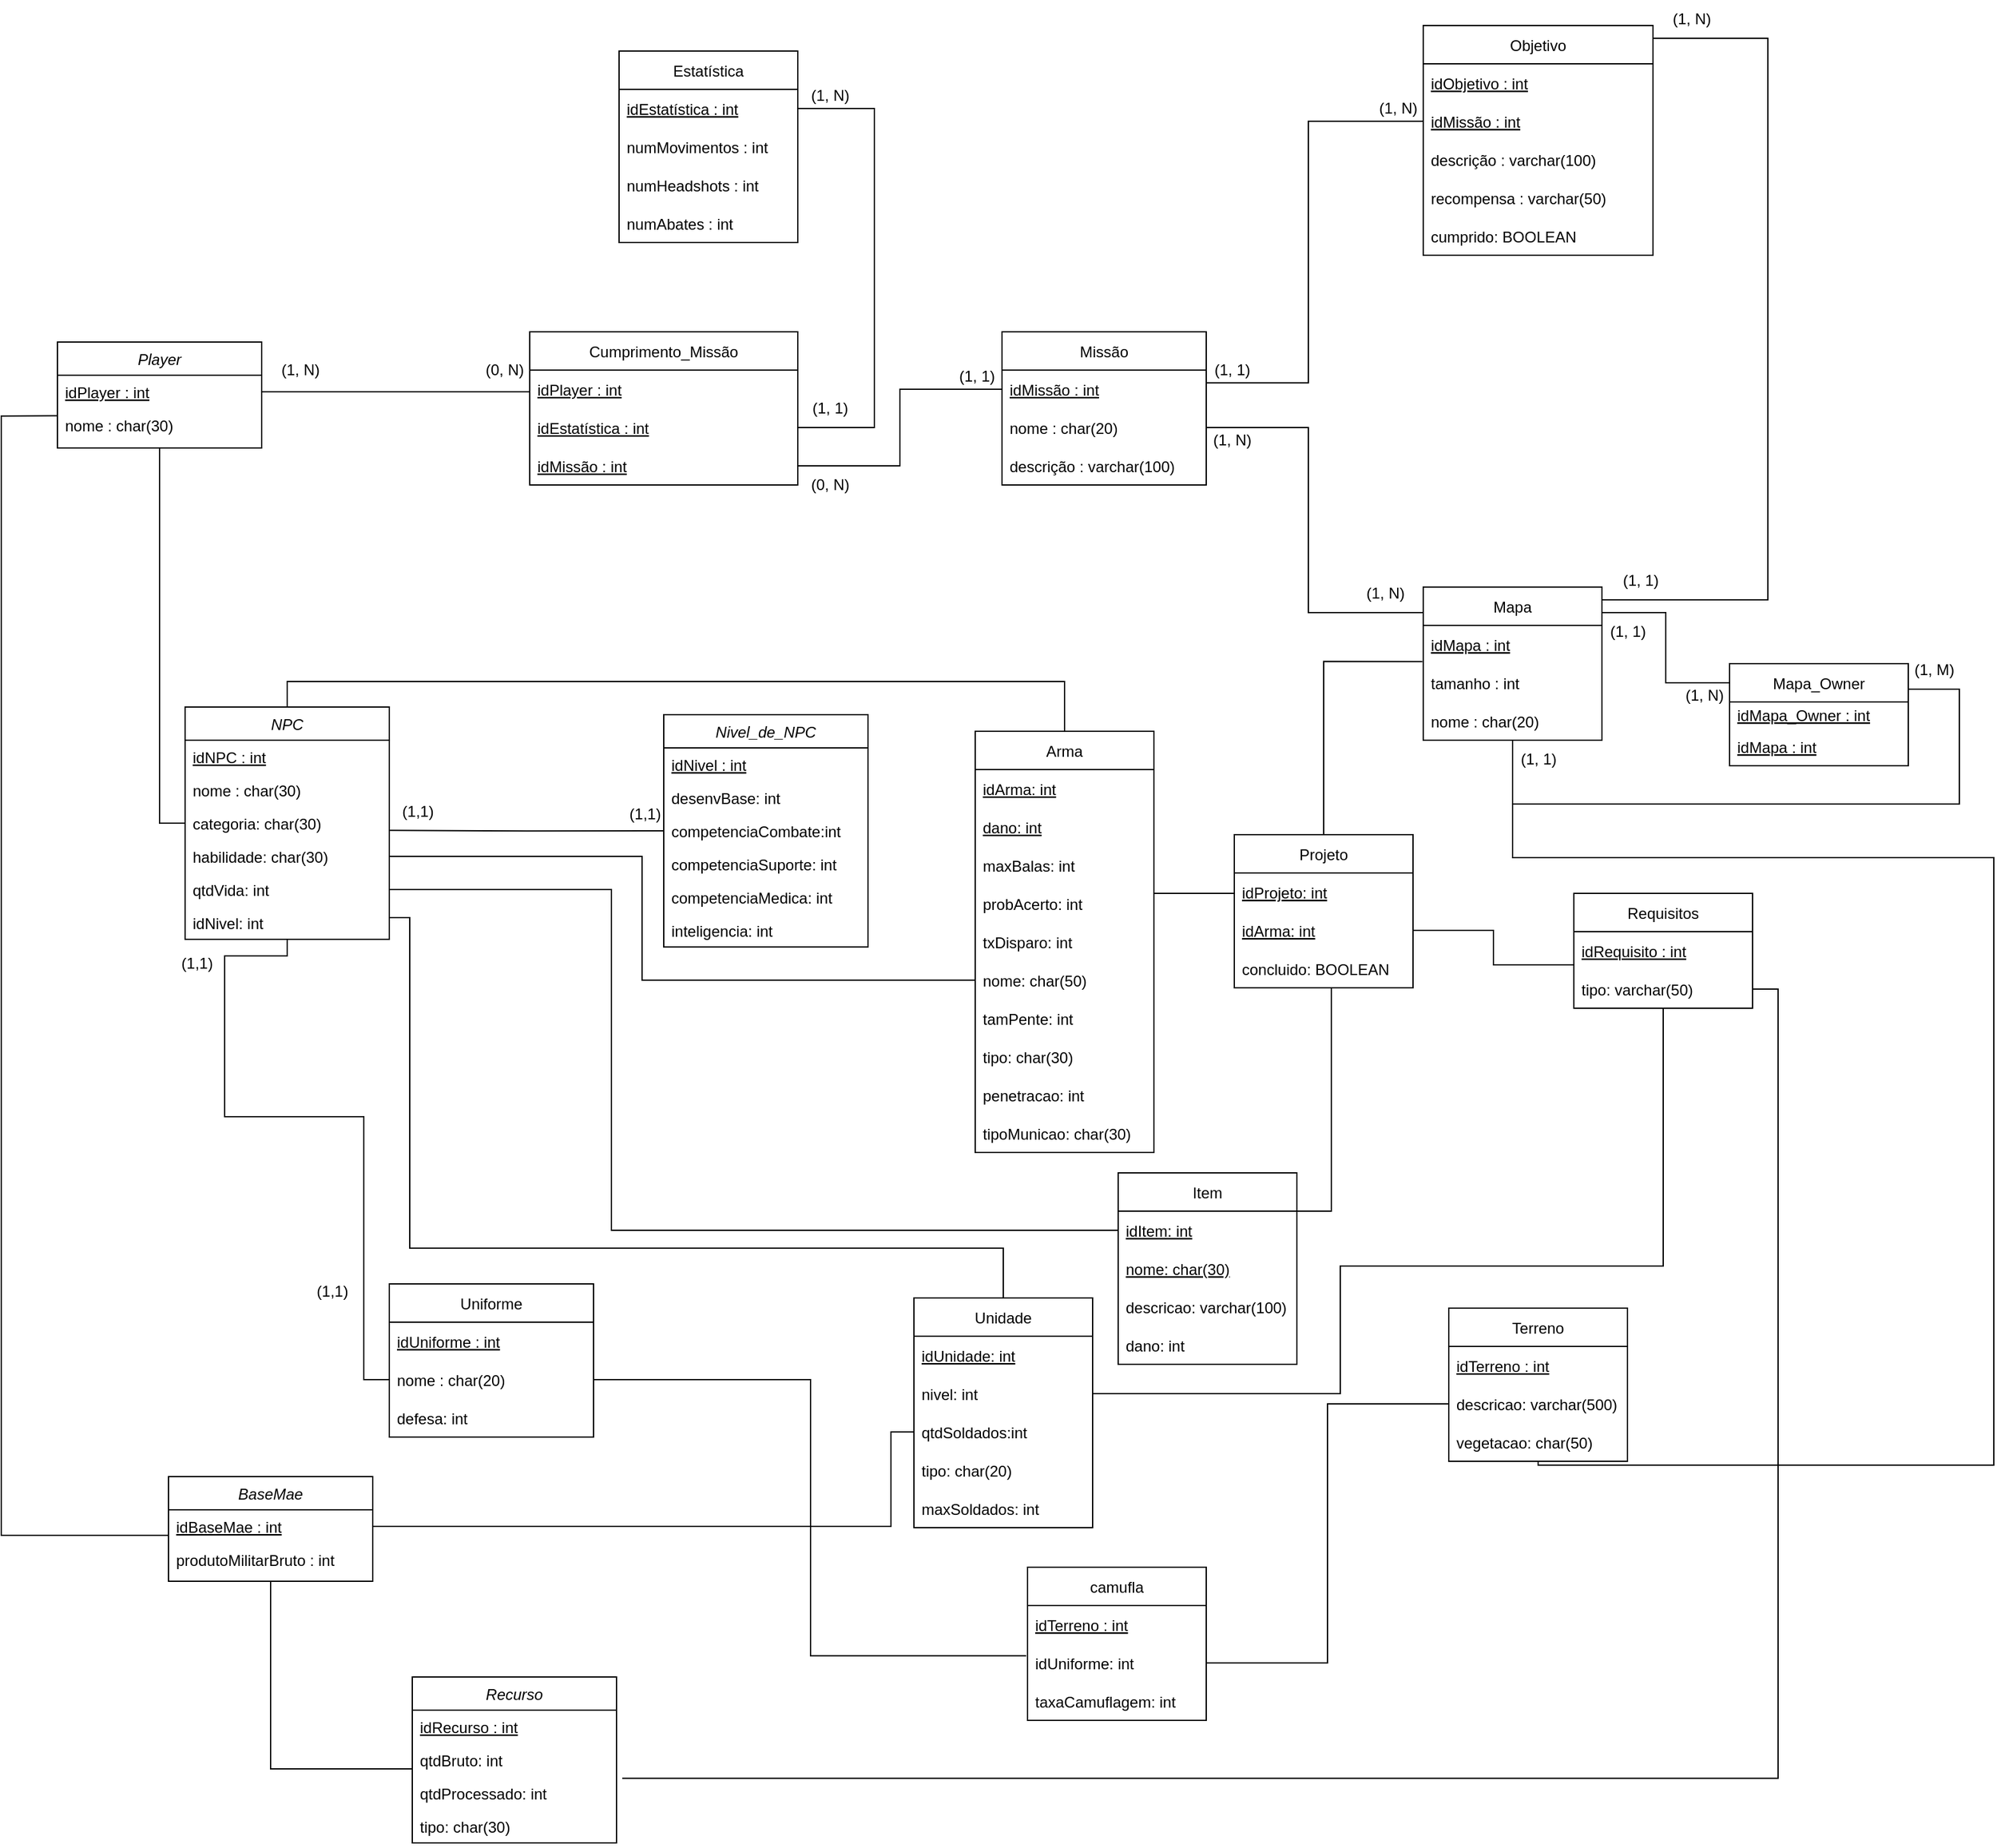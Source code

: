 <mxfile version="20.0.4" type="device"><diagram id="C5RBs43oDa-KdzZeNtuy" name="Page-1"><mxGraphModel dx="1929" dy="2198" grid="0" gridSize="10" guides="1" tooltips="1" connect="1" arrows="1" fold="1" page="1" pageScale="1" pageWidth="827" pageHeight="1169" math="0" shadow="0"><root><mxCell id="WIyWlLk6GJQsqaUBKTNV-0"/><mxCell id="WIyWlLk6GJQsqaUBKTNV-1" parent="WIyWlLk6GJQsqaUBKTNV-0"/><mxCell id="jT2Y1TWrIFHxAlzsG9MP-23" style="edgeStyle=orthogonalEdgeStyle;rounded=0;orthogonalLoop=1;jettySize=auto;html=1;entryX=0;entryY=0.5;entryDx=0;entryDy=0;endArrow=none;endFill=0;" edge="1" parent="WIyWlLk6GJQsqaUBKTNV-1" source="zkfFHV4jXpPFQw0GAbJ--0" target="fUZsneBLsZdS7id6_PK9-5"><mxGeometry relative="1" as="geometry"/></mxCell><mxCell id="zkfFHV4jXpPFQw0GAbJ--0" value="Player" style="swimlane;fontStyle=2;align=center;verticalAlign=top;childLayout=stackLayout;horizontal=1;startSize=26;horizontalStack=0;resizeParent=1;resizeLast=0;collapsible=1;marginBottom=0;rounded=0;shadow=0;strokeWidth=1;" parent="WIyWlLk6GJQsqaUBKTNV-1" vertex="1"><mxGeometry x="120" y="128" width="160" height="83" as="geometry"><mxRectangle x="230" y="140" width="160" height="26" as="alternateBounds"/></mxGeometry></mxCell><mxCell id="zkfFHV4jXpPFQw0GAbJ--1" value="idPlayer : int " style="text;align=left;verticalAlign=top;spacingLeft=4;spacingRight=4;overflow=hidden;rotatable=0;points=[[0,0.5],[1,0.5]];portConstraint=eastwest;fontStyle=4" parent="zkfFHV4jXpPFQw0GAbJ--0" vertex="1"><mxGeometry y="26" width="160" height="26" as="geometry"/></mxCell><mxCell id="zkfFHV4jXpPFQw0GAbJ--2" value="nome : char(30)" style="text;align=left;verticalAlign=top;spacingLeft=4;spacingRight=4;overflow=hidden;rotatable=0;points=[[0,0.5],[1,0.5]];portConstraint=eastwest;rounded=0;shadow=0;html=0;" parent="zkfFHV4jXpPFQw0GAbJ--0" vertex="1"><mxGeometry y="52" width="160" height="26" as="geometry"/></mxCell><mxCell id="qlW8CAgHgkZ9Qaczhz4P-1" value="Cumprimento_Missão" style="swimlane;fontStyle=0;childLayout=stackLayout;horizontal=1;startSize=30;horizontalStack=0;resizeParent=1;resizeParentMax=0;resizeLast=0;collapsible=1;marginBottom=0;" parent="WIyWlLk6GJQsqaUBKTNV-1" vertex="1"><mxGeometry x="490" y="120" width="210" height="120" as="geometry"><mxRectangle x="690" y="20" width="60" height="30" as="alternateBounds"/></mxGeometry></mxCell><mxCell id="qlW8CAgHgkZ9Qaczhz4P-2" value="idPlayer : int" style="text;strokeColor=none;fillColor=none;align=left;verticalAlign=middle;spacingLeft=4;spacingRight=4;overflow=hidden;points=[[0,0.5],[1,0.5]];portConstraint=eastwest;rotatable=0;fontStyle=4" parent="qlW8CAgHgkZ9Qaczhz4P-1" vertex="1"><mxGeometry y="30" width="210" height="30" as="geometry"/></mxCell><mxCell id="qlW8CAgHgkZ9Qaczhz4P-3" value="idEstatística : int" style="text;strokeColor=none;fillColor=none;align=left;verticalAlign=middle;spacingLeft=4;spacingRight=4;overflow=hidden;points=[[0,0.5],[1,0.5]];portConstraint=eastwest;rotatable=0;fontStyle=4" parent="qlW8CAgHgkZ9Qaczhz4P-1" vertex="1"><mxGeometry y="60" width="210" height="30" as="geometry"/></mxCell><mxCell id="qlW8CAgHgkZ9Qaczhz4P-4" value="idMissão : int" style="text;strokeColor=none;fillColor=none;align=left;verticalAlign=middle;spacingLeft=4;spacingRight=4;overflow=hidden;points=[[0,0.5],[1,0.5]];portConstraint=eastwest;rotatable=0;fontStyle=4" parent="qlW8CAgHgkZ9Qaczhz4P-1" vertex="1"><mxGeometry y="90" width="210" height="30" as="geometry"/></mxCell><mxCell id="qlW8CAgHgkZ9Qaczhz4P-8" value="Estatística" style="swimlane;fontStyle=0;childLayout=stackLayout;horizontal=1;startSize=30;horizontalStack=0;resizeParent=1;resizeParentMax=0;resizeLast=0;collapsible=1;marginBottom=0;" parent="WIyWlLk6GJQsqaUBKTNV-1" vertex="1"><mxGeometry x="560" y="-100" width="140" height="150" as="geometry"><mxRectangle x="690" y="20" width="60" height="30" as="alternateBounds"/></mxGeometry></mxCell><mxCell id="qlW8CAgHgkZ9Qaczhz4P-9" value="idEstatística : int" style="text;strokeColor=none;fillColor=none;align=left;verticalAlign=middle;spacingLeft=4;spacingRight=4;overflow=hidden;points=[[0,0.5],[1,0.5]];portConstraint=eastwest;rotatable=0;fontStyle=4" parent="qlW8CAgHgkZ9Qaczhz4P-8" vertex="1"><mxGeometry y="30" width="140" height="30" as="geometry"/></mxCell><mxCell id="qlW8CAgHgkZ9Qaczhz4P-10" value="numMovimentos : int" style="text;strokeColor=none;fillColor=none;align=left;verticalAlign=middle;spacingLeft=4;spacingRight=4;overflow=hidden;points=[[0,0.5],[1,0.5]];portConstraint=eastwest;rotatable=0;" parent="qlW8CAgHgkZ9Qaczhz4P-8" vertex="1"><mxGeometry y="60" width="140" height="30" as="geometry"/></mxCell><mxCell id="qlW8CAgHgkZ9Qaczhz4P-11" value="numHeadshots : int" style="text;strokeColor=none;fillColor=none;align=left;verticalAlign=middle;spacingLeft=4;spacingRight=4;overflow=hidden;points=[[0,0.5],[1,0.5]];portConstraint=eastwest;rotatable=0;" parent="qlW8CAgHgkZ9Qaczhz4P-8" vertex="1"><mxGeometry y="90" width="140" height="30" as="geometry"/></mxCell><mxCell id="qlW8CAgHgkZ9Qaczhz4P-12" value="numAbates : int " style="text;strokeColor=none;fillColor=none;align=left;verticalAlign=middle;spacingLeft=4;spacingRight=4;overflow=hidden;points=[[0,0.5],[1,0.5]];portConstraint=eastwest;rotatable=0;" parent="qlW8CAgHgkZ9Qaczhz4P-8" vertex="1"><mxGeometry y="120" width="140" height="30" as="geometry"/></mxCell><mxCell id="qlW8CAgHgkZ9Qaczhz4P-32" style="edgeStyle=orthogonalEdgeStyle;rounded=0;orthogonalLoop=1;jettySize=auto;html=1;endArrow=none;endFill=0;" parent="WIyWlLk6GJQsqaUBKTNV-1" source="qlW8CAgHgkZ9Qaczhz4P-13" target="qlW8CAgHgkZ9Qaczhz4P-18" edge="1"><mxGeometry relative="1" as="geometry"><Array as="points"><mxPoint x="1100" y="160"/><mxPoint x="1100" y="-45"/></Array></mxGeometry></mxCell><mxCell id="qlW8CAgHgkZ9Qaczhz4P-13" value="Missão" style="swimlane;fontStyle=0;childLayout=stackLayout;horizontal=1;startSize=30;horizontalStack=0;resizeParent=1;resizeParentMax=0;resizeLast=0;collapsible=1;marginBottom=0;" parent="WIyWlLk6GJQsqaUBKTNV-1" vertex="1"><mxGeometry x="860" y="120" width="160" height="120" as="geometry"><mxRectangle x="690" y="20" width="60" height="30" as="alternateBounds"/></mxGeometry></mxCell><mxCell id="qlW8CAgHgkZ9Qaczhz4P-14" value="idMissão : int" style="text;strokeColor=none;fillColor=none;align=left;verticalAlign=middle;spacingLeft=4;spacingRight=4;overflow=hidden;points=[[0,0.5],[1,0.5]];portConstraint=eastwest;rotatable=0;fontStyle=4" parent="qlW8CAgHgkZ9Qaczhz4P-13" vertex="1"><mxGeometry y="30" width="160" height="30" as="geometry"/></mxCell><mxCell id="qlW8CAgHgkZ9Qaczhz4P-15" value="nome : char(20)" style="text;strokeColor=none;fillColor=none;align=left;verticalAlign=middle;spacingLeft=4;spacingRight=4;overflow=hidden;points=[[0,0.5],[1,0.5]];portConstraint=eastwest;rotatable=0;" parent="qlW8CAgHgkZ9Qaczhz4P-13" vertex="1"><mxGeometry y="60" width="160" height="30" as="geometry"/></mxCell><mxCell id="qlW8CAgHgkZ9Qaczhz4P-16" value="descrição : varchar(100)" style="text;strokeColor=none;fillColor=none;align=left;verticalAlign=middle;spacingLeft=4;spacingRight=4;overflow=hidden;points=[[0,0.5],[1,0.5]];portConstraint=eastwest;rotatable=0;" parent="qlW8CAgHgkZ9Qaczhz4P-13" vertex="1"><mxGeometry y="90" width="160" height="30" as="geometry"/></mxCell><mxCell id="qlW8CAgHgkZ9Qaczhz4P-36" style="edgeStyle=orthogonalEdgeStyle;rounded=0;orthogonalLoop=1;jettySize=auto;html=1;endArrow=none;endFill=0;" parent="WIyWlLk6GJQsqaUBKTNV-1" source="qlW8CAgHgkZ9Qaczhz4P-18" target="qlW8CAgHgkZ9Qaczhz4P-23" edge="1"><mxGeometry relative="1" as="geometry"><Array as="points"><mxPoint x="1460" y="-110"/><mxPoint x="1460" y="330"/></Array></mxGeometry></mxCell><mxCell id="qlW8CAgHgkZ9Qaczhz4P-18" value="Objetivo" style="swimlane;fontStyle=0;childLayout=stackLayout;horizontal=1;startSize=30;horizontalStack=0;resizeParent=1;resizeParentMax=0;resizeLast=0;collapsible=1;marginBottom=0;" parent="WIyWlLk6GJQsqaUBKTNV-1" vertex="1"><mxGeometry x="1190" y="-120" width="180" height="180" as="geometry"><mxRectangle x="690" y="20" width="60" height="30" as="alternateBounds"/></mxGeometry></mxCell><mxCell id="qlW8CAgHgkZ9Qaczhz4P-19" value="idObjetivo : int" style="text;strokeColor=none;fillColor=none;align=left;verticalAlign=middle;spacingLeft=4;spacingRight=4;overflow=hidden;points=[[0,0.5],[1,0.5]];portConstraint=eastwest;rotatable=0;fontStyle=4" parent="qlW8CAgHgkZ9Qaczhz4P-18" vertex="1"><mxGeometry y="30" width="180" height="30" as="geometry"/></mxCell><mxCell id="qlW8CAgHgkZ9Qaczhz4P-35" value="idMissão : int" style="text;strokeColor=none;fillColor=none;align=left;verticalAlign=middle;spacingLeft=4;spacingRight=4;overflow=hidden;points=[[0,0.5],[1,0.5]];portConstraint=eastwest;rotatable=0;fontStyle=4" parent="qlW8CAgHgkZ9Qaczhz4P-18" vertex="1"><mxGeometry y="60" width="180" height="30" as="geometry"/></mxCell><mxCell id="qlW8CAgHgkZ9Qaczhz4P-20" value="descrição : varchar(100)" style="text;strokeColor=none;fillColor=none;align=left;verticalAlign=middle;spacingLeft=4;spacingRight=4;overflow=hidden;points=[[0,0.5],[1,0.5]];portConstraint=eastwest;rotatable=0;" parent="qlW8CAgHgkZ9Qaczhz4P-18" vertex="1"><mxGeometry y="90" width="180" height="30" as="geometry"/></mxCell><mxCell id="qlW8CAgHgkZ9Qaczhz4P-21" value="recompensa : varchar(50)" style="text;strokeColor=none;fillColor=none;align=left;verticalAlign=middle;spacingLeft=4;spacingRight=4;overflow=hidden;points=[[0,0.5],[1,0.5]];portConstraint=eastwest;rotatable=0;" parent="qlW8CAgHgkZ9Qaczhz4P-18" vertex="1"><mxGeometry y="120" width="180" height="30" as="geometry"/></mxCell><mxCell id="jT2Y1TWrIFHxAlzsG9MP-32" value="cumprido: BOOLEAN" style="text;strokeColor=none;fillColor=none;align=left;verticalAlign=middle;spacingLeft=4;spacingRight=4;overflow=hidden;points=[[0,0.5],[1,0.5]];portConstraint=eastwest;rotatable=0;" vertex="1" parent="qlW8CAgHgkZ9Qaczhz4P-18"><mxGeometry y="150" width="180" height="30" as="geometry"/></mxCell><mxCell id="qlW8CAgHgkZ9Qaczhz4P-23" value="Mapa" style="swimlane;fontStyle=0;childLayout=stackLayout;horizontal=1;startSize=30;horizontalStack=0;resizeParent=1;resizeParentMax=0;resizeLast=0;collapsible=1;marginBottom=0;" parent="WIyWlLk6GJQsqaUBKTNV-1" vertex="1"><mxGeometry x="1190" y="320" width="140" height="120" as="geometry"><mxRectangle x="690" y="20" width="60" height="30" as="alternateBounds"/></mxGeometry></mxCell><mxCell id="qlW8CAgHgkZ9Qaczhz4P-47" value="idMapa : int" style="text;strokeColor=none;fillColor=none;align=left;verticalAlign=middle;spacingLeft=4;spacingRight=4;overflow=hidden;points=[[0,0.5],[1,0.5]];portConstraint=eastwest;rotatable=0;fontStyle=4" parent="qlW8CAgHgkZ9Qaczhz4P-23" vertex="1"><mxGeometry y="30" width="140" height="30" as="geometry"/></mxCell><mxCell id="qlW8CAgHgkZ9Qaczhz4P-25" value="tamanho : int" style="text;strokeColor=none;fillColor=none;align=left;verticalAlign=middle;spacingLeft=4;spacingRight=4;overflow=hidden;points=[[0,0.5],[1,0.5]];portConstraint=eastwest;rotatable=0;" parent="qlW8CAgHgkZ9Qaczhz4P-23" vertex="1"><mxGeometry y="60" width="140" height="30" as="geometry"/></mxCell><mxCell id="qlW8CAgHgkZ9Qaczhz4P-26" value="nome : char(20)" style="text;strokeColor=none;fillColor=none;align=left;verticalAlign=middle;spacingLeft=4;spacingRight=4;overflow=hidden;points=[[0,0.5],[1,0.5]];portConstraint=eastwest;rotatable=0;" parent="qlW8CAgHgkZ9Qaczhz4P-23" vertex="1"><mxGeometry y="90" width="140" height="30" as="geometry"/></mxCell><mxCell id="qlW8CAgHgkZ9Qaczhz4P-30" style="edgeStyle=orthogonalEdgeStyle;rounded=0;orthogonalLoop=1;jettySize=auto;html=1;entryX=1;entryY=0.5;entryDx=0;entryDy=0;endArrow=none;endFill=0;" parent="WIyWlLk6GJQsqaUBKTNV-1" source="qlW8CAgHgkZ9Qaczhz4P-9" target="qlW8CAgHgkZ9Qaczhz4P-3" edge="1"><mxGeometry relative="1" as="geometry"><Array as="points"><mxPoint x="760" y="-55"/><mxPoint x="760" y="195"/></Array></mxGeometry></mxCell><mxCell id="qlW8CAgHgkZ9Qaczhz4P-31" style="edgeStyle=orthogonalEdgeStyle;rounded=0;orthogonalLoop=1;jettySize=auto;html=1;entryX=0;entryY=0.5;entryDx=0;entryDy=0;endArrow=none;endFill=0;" parent="WIyWlLk6GJQsqaUBKTNV-1" source="qlW8CAgHgkZ9Qaczhz4P-4" target="qlW8CAgHgkZ9Qaczhz4P-14" edge="1"><mxGeometry relative="1" as="geometry"/></mxCell><mxCell id="qlW8CAgHgkZ9Qaczhz4P-34" style="edgeStyle=orthogonalEdgeStyle;rounded=0;orthogonalLoop=1;jettySize=auto;html=1;endArrow=none;endFill=0;" parent="WIyWlLk6GJQsqaUBKTNV-1" source="qlW8CAgHgkZ9Qaczhz4P-15" target="qlW8CAgHgkZ9Qaczhz4P-23" edge="1"><mxGeometry relative="1" as="geometry"><Array as="points"><mxPoint x="1100" y="195"/><mxPoint x="1100" y="340"/></Array></mxGeometry></mxCell><mxCell id="qlW8CAgHgkZ9Qaczhz4P-37" value="(1, N)" style="text;html=1;align=center;verticalAlign=middle;resizable=0;points=[];autosize=1;strokeColor=none;fillColor=none;" parent="WIyWlLk6GJQsqaUBKTNV-1" vertex="1"><mxGeometry x="280" y="135" width="60" height="30" as="geometry"/></mxCell><mxCell id="qlW8CAgHgkZ9Qaczhz4P-39" value="(1, N)" style="text;html=1;align=center;verticalAlign=middle;resizable=0;points=[];autosize=1;strokeColor=none;fillColor=none;" parent="WIyWlLk6GJQsqaUBKTNV-1" vertex="1"><mxGeometry x="701" y="-78" width="48" height="26" as="geometry"/></mxCell><mxCell id="qlW8CAgHgkZ9Qaczhz4P-40" value="(1, 1)" style="text;html=1;align=center;verticalAlign=middle;resizable=0;points=[];autosize=1;strokeColor=none;fillColor=none;" parent="WIyWlLk6GJQsqaUBKTNV-1" vertex="1"><mxGeometry x="810" y="140" width="60" height="30" as="geometry"/></mxCell><mxCell id="qlW8CAgHgkZ9Qaczhz4P-41" value="(1, 1)" style="text;html=1;align=center;verticalAlign=middle;resizable=0;points=[];autosize=1;strokeColor=none;fillColor=none;" parent="WIyWlLk6GJQsqaUBKTNV-1" vertex="1"><mxGeometry x="1010" y="135" width="60" height="30" as="geometry"/></mxCell><mxCell id="qlW8CAgHgkZ9Qaczhz4P-42" value="(1, N)" style="text;html=1;align=center;verticalAlign=middle;resizable=0;points=[];autosize=1;strokeColor=none;fillColor=none;" parent="WIyWlLk6GJQsqaUBKTNV-1" vertex="1"><mxGeometry x="1140" y="-70" width="60" height="30" as="geometry"/></mxCell><mxCell id="qlW8CAgHgkZ9Qaczhz4P-43" value="(1, N)" style="text;html=1;align=center;verticalAlign=middle;resizable=0;points=[];autosize=1;strokeColor=none;fillColor=none;" parent="WIyWlLk6GJQsqaUBKTNV-1" vertex="1"><mxGeometry x="1130" y="310" width="60" height="30" as="geometry"/></mxCell><mxCell id="qlW8CAgHgkZ9Qaczhz4P-44" value="(1, N)" style="text;html=1;align=center;verticalAlign=middle;resizable=0;points=[];autosize=1;strokeColor=none;fillColor=none;" parent="WIyWlLk6GJQsqaUBKTNV-1" vertex="1"><mxGeometry x="1010" y="190" width="60" height="30" as="geometry"/></mxCell><mxCell id="qlW8CAgHgkZ9Qaczhz4P-45" value="(1, 1)" style="text;html=1;align=center;verticalAlign=middle;resizable=0;points=[];autosize=1;strokeColor=none;fillColor=none;" parent="WIyWlLk6GJQsqaUBKTNV-1" vertex="1"><mxGeometry x="1330" y="300" width="60" height="30" as="geometry"/></mxCell><mxCell id="qlW8CAgHgkZ9Qaczhz4P-46" value="(1, N)" style="text;html=1;align=center;verticalAlign=middle;resizable=0;points=[];autosize=1;strokeColor=none;fillColor=none;" parent="WIyWlLk6GJQsqaUBKTNV-1" vertex="1"><mxGeometry x="1370" y="-140" width="60" height="30" as="geometry"/></mxCell><mxCell id="qlW8CAgHgkZ9Qaczhz4P-56" style="edgeStyle=orthogonalEdgeStyle;rounded=0;orthogonalLoop=1;jettySize=auto;html=1;endArrow=none;endFill=0;" parent="WIyWlLk6GJQsqaUBKTNV-1" source="qlW8CAgHgkZ9Qaczhz4P-48" target="qlW8CAgHgkZ9Qaczhz4P-23" edge="1"><mxGeometry relative="1" as="geometry"><Array as="points"><mxPoint x="1380" y="395"/><mxPoint x="1380" y="340"/></Array></mxGeometry></mxCell><mxCell id="qlW8CAgHgkZ9Qaczhz4P-58" style="edgeStyle=orthogonalEdgeStyle;rounded=0;orthogonalLoop=1;jettySize=auto;html=1;endArrow=none;endFill=0;" parent="WIyWlLk6GJQsqaUBKTNV-1" source="qlW8CAgHgkZ9Qaczhz4P-48" target="qlW8CAgHgkZ9Qaczhz4P-23" edge="1"><mxGeometry relative="1" as="geometry"><Array as="points"><mxPoint x="1610" y="400"/><mxPoint x="1610" y="490"/><mxPoint x="1260" y="490"/></Array></mxGeometry></mxCell><mxCell id="qlW8CAgHgkZ9Qaczhz4P-48" value="Mapa_Owner" style="swimlane;fontStyle=0;childLayout=stackLayout;horizontal=1;startSize=30;horizontalStack=0;resizeParent=1;resizeParentMax=0;resizeLast=0;collapsible=1;marginBottom=0;" parent="WIyWlLk6GJQsqaUBKTNV-1" vertex="1"><mxGeometry x="1430" y="380" width="140" height="80" as="geometry"/></mxCell><mxCell id="qlW8CAgHgkZ9Qaczhz4P-50" value="idMapa_Owner : int" style="text;strokeColor=none;fillColor=none;align=left;verticalAlign=middle;spacingLeft=4;spacingRight=4;overflow=hidden;points=[[0,0.5],[1,0.5]];portConstraint=eastwest;rotatable=0;fontStyle=4" parent="qlW8CAgHgkZ9Qaczhz4P-48" vertex="1"><mxGeometry y="30" width="140" height="20" as="geometry"/></mxCell><mxCell id="qlW8CAgHgkZ9Qaczhz4P-49" value="idMapa : int" style="text;strokeColor=none;fillColor=none;align=left;verticalAlign=middle;spacingLeft=4;spacingRight=4;overflow=hidden;points=[[0,0.5],[1,0.5]];portConstraint=eastwest;rotatable=0;fontStyle=4" parent="qlW8CAgHgkZ9Qaczhz4P-48" vertex="1"><mxGeometry y="50" width="140" height="30" as="geometry"/></mxCell><mxCell id="qlW8CAgHgkZ9Qaczhz4P-54" value="(1, N)" style="text;html=1;align=center;verticalAlign=middle;resizable=0;points=[];autosize=1;strokeColor=none;fillColor=none;" parent="WIyWlLk6GJQsqaUBKTNV-1" vertex="1"><mxGeometry x="1380" y="390" width="60" height="30" as="geometry"/></mxCell><mxCell id="qlW8CAgHgkZ9Qaczhz4P-55" value="(1, 1)" style="text;html=1;align=center;verticalAlign=middle;resizable=0;points=[];autosize=1;strokeColor=none;fillColor=none;" parent="WIyWlLk6GJQsqaUBKTNV-1" vertex="1"><mxGeometry x="1320" y="340" width="60" height="30" as="geometry"/></mxCell><mxCell id="qlW8CAgHgkZ9Qaczhz4P-59" value="(1, 1)" style="text;html=1;align=center;verticalAlign=middle;resizable=0;points=[];autosize=1;strokeColor=none;fillColor=none;" parent="WIyWlLk6GJQsqaUBKTNV-1" vertex="1"><mxGeometry x="1250" y="440" width="60" height="30" as="geometry"/></mxCell><mxCell id="qlW8CAgHgkZ9Qaczhz4P-60" value="(1, M)" style="text;html=1;align=center;verticalAlign=middle;resizable=0;points=[];autosize=1;strokeColor=none;fillColor=none;" parent="WIyWlLk6GJQsqaUBKTNV-1" vertex="1"><mxGeometry x="1560" y="370" width="60" height="30" as="geometry"/></mxCell><mxCell id="qlW8CAgHgkZ9Qaczhz4P-61" value="(1, 1)" style="text;html=1;align=center;verticalAlign=middle;resizable=0;points=[];autosize=1;strokeColor=none;fillColor=none;" parent="WIyWlLk6GJQsqaUBKTNV-1" vertex="1"><mxGeometry x="695" y="165" width="60" height="30" as="geometry"/></mxCell><mxCell id="qlW8CAgHgkZ9Qaczhz4P-62" value="(0, N)" style="text;html=1;align=center;verticalAlign=middle;resizable=0;points=[];autosize=1;strokeColor=none;fillColor=none;" parent="WIyWlLk6GJQsqaUBKTNV-1" vertex="1"><mxGeometry x="440" y="135" width="60" height="30" as="geometry"/></mxCell><mxCell id="qlW8CAgHgkZ9Qaczhz4P-63" value="(0, N)" style="text;html=1;align=center;verticalAlign=middle;resizable=0;points=[];autosize=1;strokeColor=none;fillColor=none;" parent="WIyWlLk6GJQsqaUBKTNV-1" vertex="1"><mxGeometry x="695" y="225" width="60" height="30" as="geometry"/></mxCell><mxCell id="qlW8CAgHgkZ9Qaczhz4P-66" style="edgeStyle=orthogonalEdgeStyle;rounded=0;orthogonalLoop=1;jettySize=auto;html=1;endArrow=none;endFill=0;" parent="WIyWlLk6GJQsqaUBKTNV-1" source="zkfFHV4jXpPFQw0GAbJ--1" target="qlW8CAgHgkZ9Qaczhz4P-2" edge="1"><mxGeometry relative="1" as="geometry"><Array as="points"><mxPoint x="400" y="167"/><mxPoint x="400" y="167"/></Array></mxGeometry></mxCell><mxCell id="fUZsneBLsZdS7id6_PK9-0" value="NPC" style="swimlane;fontStyle=2;align=center;verticalAlign=top;childLayout=stackLayout;horizontal=1;startSize=26;horizontalStack=0;resizeParent=1;resizeLast=0;collapsible=1;marginBottom=0;rounded=0;shadow=0;strokeWidth=1;" parent="WIyWlLk6GJQsqaUBKTNV-1" vertex="1"><mxGeometry x="220" y="414" width="160" height="182" as="geometry"><mxRectangle x="230" y="140" width="160" height="26" as="alternateBounds"/></mxGeometry></mxCell><mxCell id="fUZsneBLsZdS7id6_PK9-1" value="idNPC : int " style="text;align=left;verticalAlign=top;spacingLeft=4;spacingRight=4;overflow=hidden;rotatable=0;points=[[0,0.5],[1,0.5]];portConstraint=eastwest;fontStyle=4" parent="fUZsneBLsZdS7id6_PK9-0" vertex="1"><mxGeometry y="26" width="160" height="26" as="geometry"/></mxCell><mxCell id="fUZsneBLsZdS7id6_PK9-2" value="nome : char(30)" style="text;align=left;verticalAlign=top;spacingLeft=4;spacingRight=4;overflow=hidden;rotatable=0;points=[[0,0.5],[1,0.5]];portConstraint=eastwest;rounded=0;shadow=0;html=0;" parent="fUZsneBLsZdS7id6_PK9-0" vertex="1"><mxGeometry y="52" width="160" height="26" as="geometry"/></mxCell><mxCell id="fUZsneBLsZdS7id6_PK9-5" value="categoria: char(30)" style="text;align=left;verticalAlign=top;spacingLeft=4;spacingRight=4;overflow=hidden;rotatable=0;points=[[0,0.5],[1,0.5]];portConstraint=eastwest;rounded=0;shadow=0;html=0;" parent="fUZsneBLsZdS7id6_PK9-0" vertex="1"><mxGeometry y="78" width="160" height="26" as="geometry"/></mxCell><mxCell id="fUZsneBLsZdS7id6_PK9-7" value="habilidade: char(30)&#xA;" style="text;align=left;verticalAlign=top;spacingLeft=4;spacingRight=4;overflow=hidden;rotatable=0;points=[[0,0.5],[1,0.5]];portConstraint=eastwest;rounded=0;shadow=0;html=0;" parent="fUZsneBLsZdS7id6_PK9-0" vertex="1"><mxGeometry y="104" width="160" height="26" as="geometry"/></mxCell><mxCell id="fUZsneBLsZdS7id6_PK9-8" value="qtdVida: int" style="text;align=left;verticalAlign=top;spacingLeft=4;spacingRight=4;overflow=hidden;rotatable=0;points=[[0,0.5],[1,0.5]];portConstraint=eastwest;rounded=0;shadow=0;html=0;" parent="fUZsneBLsZdS7id6_PK9-0" vertex="1"><mxGeometry y="130" width="160" height="26" as="geometry"/></mxCell><mxCell id="fUZsneBLsZdS7id6_PK9-9" value="idNivel: int" style="text;align=left;verticalAlign=top;spacingLeft=4;spacingRight=4;overflow=hidden;rotatable=0;points=[[0,0.5],[1,0.5]];portConstraint=eastwest;rounded=0;shadow=0;html=0;" parent="fUZsneBLsZdS7id6_PK9-0" vertex="1"><mxGeometry y="156" width="160" height="26" as="geometry"/></mxCell><mxCell id="fUZsneBLsZdS7id6_PK9-18" value="Nivel_de_NPC" style="swimlane;fontStyle=2;align=center;verticalAlign=top;childLayout=stackLayout;horizontal=1;startSize=26;horizontalStack=0;resizeParent=1;resizeLast=0;collapsible=1;marginBottom=0;rounded=0;shadow=0;strokeWidth=1;" parent="WIyWlLk6GJQsqaUBKTNV-1" vertex="1"><mxGeometry x="595" y="420" width="160" height="182" as="geometry"><mxRectangle x="230" y="140" width="160" height="26" as="alternateBounds"/></mxGeometry></mxCell><mxCell id="fUZsneBLsZdS7id6_PK9-19" value="idNivel : int " style="text;align=left;verticalAlign=top;spacingLeft=4;spacingRight=4;overflow=hidden;rotatable=0;points=[[0,0.5],[1,0.5]];portConstraint=eastwest;fontStyle=4" parent="fUZsneBLsZdS7id6_PK9-18" vertex="1"><mxGeometry y="26" width="160" height="26" as="geometry"/></mxCell><mxCell id="fUZsneBLsZdS7id6_PK9-20" value="desenvBase: int" style="text;align=left;verticalAlign=top;spacingLeft=4;spacingRight=4;overflow=hidden;rotatable=0;points=[[0,0.5],[1,0.5]];portConstraint=eastwest;rounded=0;shadow=0;html=0;" parent="fUZsneBLsZdS7id6_PK9-18" vertex="1"><mxGeometry y="52" width="160" height="26" as="geometry"/></mxCell><mxCell id="fUZsneBLsZdS7id6_PK9-21" value="competenciaCombate:int" style="text;align=left;verticalAlign=top;spacingLeft=4;spacingRight=4;overflow=hidden;rotatable=0;points=[[0,0.5],[1,0.5]];portConstraint=eastwest;rounded=0;shadow=0;html=0;" parent="fUZsneBLsZdS7id6_PK9-18" vertex="1"><mxGeometry y="78" width="160" height="26" as="geometry"/></mxCell><mxCell id="fUZsneBLsZdS7id6_PK9-22" value="competenciaSuporte: int" style="text;align=left;verticalAlign=top;spacingLeft=4;spacingRight=4;overflow=hidden;rotatable=0;points=[[0,0.5],[1,0.5]];portConstraint=eastwest;rounded=0;shadow=0;html=0;" parent="fUZsneBLsZdS7id6_PK9-18" vertex="1"><mxGeometry y="104" width="160" height="26" as="geometry"/></mxCell><mxCell id="fUZsneBLsZdS7id6_PK9-23" value="competenciaMedica: int" style="text;align=left;verticalAlign=top;spacingLeft=4;spacingRight=4;overflow=hidden;rotatable=0;points=[[0,0.5],[1,0.5]];portConstraint=eastwest;rounded=0;shadow=0;html=0;" parent="fUZsneBLsZdS7id6_PK9-18" vertex="1"><mxGeometry y="130" width="160" height="26" as="geometry"/></mxCell><mxCell id="fUZsneBLsZdS7id6_PK9-24" value="inteligencia: int" style="text;align=left;verticalAlign=top;spacingLeft=4;spacingRight=4;overflow=hidden;rotatable=0;points=[[0,0.5],[1,0.5]];portConstraint=eastwest;rounded=0;shadow=0;html=0;" parent="fUZsneBLsZdS7id6_PK9-18" vertex="1"><mxGeometry y="156" width="160" height="26" as="geometry"/></mxCell><mxCell id="fUZsneBLsZdS7id6_PK9-26" style="edgeStyle=orthogonalEdgeStyle;rounded=0;orthogonalLoop=1;jettySize=auto;html=1;endArrow=none;endFill=0;entryX=0;entryY=0.5;entryDx=0;entryDy=0;" parent="WIyWlLk6GJQsqaUBKTNV-1" target="fUZsneBLsZdS7id6_PK9-21" edge="1"><mxGeometry relative="1" as="geometry"><mxPoint x="380" y="510.58" as="sourcePoint"/><mxPoint x="590" y="510.58" as="targetPoint"/><Array as="points"/></mxGeometry></mxCell><mxCell id="fUZsneBLsZdS7id6_PK9-27" value="Uniforme" style="swimlane;fontStyle=0;childLayout=stackLayout;horizontal=1;startSize=30;horizontalStack=0;resizeParent=1;resizeParentMax=0;resizeLast=0;collapsible=1;marginBottom=0;" parent="WIyWlLk6GJQsqaUBKTNV-1" vertex="1"><mxGeometry x="380" y="866" width="160" height="120" as="geometry"><mxRectangle x="690" y="20" width="60" height="30" as="alternateBounds"/></mxGeometry></mxCell><mxCell id="fUZsneBLsZdS7id6_PK9-28" value="idUniforme : int" style="text;strokeColor=none;fillColor=none;align=left;verticalAlign=middle;spacingLeft=4;spacingRight=4;overflow=hidden;points=[[0,0.5],[1,0.5]];portConstraint=eastwest;rotatable=0;fontStyle=4" parent="fUZsneBLsZdS7id6_PK9-27" vertex="1"><mxGeometry y="30" width="160" height="30" as="geometry"/></mxCell><mxCell id="fUZsneBLsZdS7id6_PK9-29" value="nome : char(20)" style="text;strokeColor=none;fillColor=none;align=left;verticalAlign=middle;spacingLeft=4;spacingRight=4;overflow=hidden;points=[[0,0.5],[1,0.5]];portConstraint=eastwest;rotatable=0;" parent="fUZsneBLsZdS7id6_PK9-27" vertex="1"><mxGeometry y="60" width="160" height="30" as="geometry"/></mxCell><mxCell id="fUZsneBLsZdS7id6_PK9-30" value="defesa: int" style="text;strokeColor=none;fillColor=none;align=left;verticalAlign=middle;spacingLeft=4;spacingRight=4;overflow=hidden;points=[[0,0.5],[1,0.5]];portConstraint=eastwest;rotatable=0;" parent="fUZsneBLsZdS7id6_PK9-27" vertex="1"><mxGeometry y="90" width="160" height="30" as="geometry"/></mxCell><mxCell id="fUZsneBLsZdS7id6_PK9-39" value="" style="edgeStyle=orthogonalEdgeStyle;rounded=0;orthogonalLoop=1;jettySize=auto;html=1;endArrow=none;endFill=0;" parent="WIyWlLk6GJQsqaUBKTNV-1" edge="1"><mxGeometry relative="1" as="geometry"><mxPoint x="250" y="739.45" as="sourcePoint"/><mxPoint x="250.498" y="739" as="targetPoint"/><Array as="points"/></mxGeometry></mxCell><mxCell id="fUZsneBLsZdS7id6_PK9-44" value="(1,1)" style="text;html=1;align=center;verticalAlign=middle;resizable=0;points=[];autosize=1;strokeColor=none;fillColor=none;" parent="WIyWlLk6GJQsqaUBKTNV-1" vertex="1"><mxGeometry x="207" y="602" width="43" height="26" as="geometry"/></mxCell><mxCell id="fUZsneBLsZdS7id6_PK9-45" value="(1,1)" style="text;html=1;align=center;verticalAlign=middle;resizable=0;points=[];autosize=1;strokeColor=none;fillColor=none;" parent="WIyWlLk6GJQsqaUBKTNV-1" vertex="1"><mxGeometry x="313" y="859" width="43" height="26" as="geometry"/></mxCell><mxCell id="fUZsneBLsZdS7id6_PK9-46" value="(1,1)" style="text;html=1;align=center;verticalAlign=middle;resizable=0;points=[];autosize=1;strokeColor=none;fillColor=none;" parent="WIyWlLk6GJQsqaUBKTNV-1" vertex="1"><mxGeometry x="380" y="483" width="43" height="26" as="geometry"/></mxCell><mxCell id="fUZsneBLsZdS7id6_PK9-47" value="(1,1)" style="text;html=1;align=center;verticalAlign=middle;resizable=0;points=[];autosize=1;strokeColor=none;fillColor=none;" parent="WIyWlLk6GJQsqaUBKTNV-1" vertex="1"><mxGeometry x="558" y="485" width="43" height="26" as="geometry"/></mxCell><mxCell id="jT2Y1TWrIFHxAlzsG9MP-31" style="edgeStyle=orthogonalEdgeStyle;rounded=0;orthogonalLoop=1;jettySize=auto;html=1;exitX=0.5;exitY=1;exitDx=0;exitDy=0;entryX=-0.003;entryY=0.769;entryDx=0;entryDy=0;entryPerimeter=0;endArrow=none;endFill=0;" edge="1" parent="WIyWlLk6GJQsqaUBKTNV-1" source="jT2Y1TWrIFHxAlzsG9MP-14" target="jT2Y1TWrIFHxAlzsG9MP-27"><mxGeometry relative="1" as="geometry"/></mxCell><mxCell id="jT2Y1TWrIFHxAlzsG9MP-14" value="BaseMae" style="swimlane;fontStyle=2;align=center;verticalAlign=top;childLayout=stackLayout;horizontal=1;startSize=26;horizontalStack=0;resizeParent=1;resizeLast=0;collapsible=1;marginBottom=0;rounded=0;shadow=0;strokeWidth=1;" vertex="1" parent="WIyWlLk6GJQsqaUBKTNV-1"><mxGeometry x="207" y="1017" width="160" height="82" as="geometry"><mxRectangle x="230" y="140" width="160" height="26" as="alternateBounds"/></mxGeometry></mxCell><mxCell id="jT2Y1TWrIFHxAlzsG9MP-15" value="idBaseMae : int " style="text;align=left;verticalAlign=top;spacingLeft=4;spacingRight=4;overflow=hidden;rotatable=0;points=[[0,0.5],[1,0.5]];portConstraint=eastwest;fontStyle=4" vertex="1" parent="jT2Y1TWrIFHxAlzsG9MP-14"><mxGeometry y="26" width="160" height="26" as="geometry"/></mxCell><mxCell id="jT2Y1TWrIFHxAlzsG9MP-16" value="produtoMilitarBruto : int" style="text;align=left;verticalAlign=top;spacingLeft=4;spacingRight=4;overflow=hidden;rotatable=0;points=[[0,0.5],[1,0.5]];portConstraint=eastwest;rounded=0;shadow=0;html=0;" vertex="1" parent="jT2Y1TWrIFHxAlzsG9MP-14"><mxGeometry y="52" width="160" height="26" as="geometry"/></mxCell><mxCell id="jT2Y1TWrIFHxAlzsG9MP-21" style="edgeStyle=orthogonalEdgeStyle;rounded=0;orthogonalLoop=1;jettySize=auto;html=1;endArrow=none;endFill=0;exitX=-0.002;exitY=0.22;exitDx=0;exitDy=0;exitPerimeter=0;" edge="1" parent="WIyWlLk6GJQsqaUBKTNV-1" source="zkfFHV4jXpPFQw0GAbJ--2"><mxGeometry relative="1" as="geometry"><Array as="points"><mxPoint x="117" y="186"/><mxPoint x="76" y="186"/><mxPoint x="76" y="1063"/></Array><mxPoint x="119" y="186" as="sourcePoint"/><mxPoint x="207" y="1062.95" as="targetPoint"/></mxGeometry></mxCell><mxCell id="jT2Y1TWrIFHxAlzsG9MP-25" value="Recurso" style="swimlane;fontStyle=2;align=center;verticalAlign=top;childLayout=stackLayout;horizontal=1;startSize=26;horizontalStack=0;resizeParent=1;resizeLast=0;collapsible=1;marginBottom=0;rounded=0;shadow=0;strokeWidth=1;" vertex="1" parent="WIyWlLk6GJQsqaUBKTNV-1"><mxGeometry x="398" y="1174" width="160" height="130" as="geometry"><mxRectangle x="230" y="140" width="160" height="26" as="alternateBounds"/></mxGeometry></mxCell><mxCell id="jT2Y1TWrIFHxAlzsG9MP-26" value="idRecurso : int " style="text;align=left;verticalAlign=top;spacingLeft=4;spacingRight=4;overflow=hidden;rotatable=0;points=[[0,0.5],[1,0.5]];portConstraint=eastwest;fontStyle=4" vertex="1" parent="jT2Y1TWrIFHxAlzsG9MP-25"><mxGeometry y="26" width="160" height="26" as="geometry"/></mxCell><mxCell id="jT2Y1TWrIFHxAlzsG9MP-27" value="qtdBruto: int" style="text;align=left;verticalAlign=top;spacingLeft=4;spacingRight=4;overflow=hidden;rotatable=0;points=[[0,0.5],[1,0.5]];portConstraint=eastwest;rounded=0;shadow=0;html=0;" vertex="1" parent="jT2Y1TWrIFHxAlzsG9MP-25"><mxGeometry y="52" width="160" height="26" as="geometry"/></mxCell><mxCell id="jT2Y1TWrIFHxAlzsG9MP-29" value="qtdProcessado: int" style="text;align=left;verticalAlign=top;spacingLeft=4;spacingRight=4;overflow=hidden;rotatable=0;points=[[0,0.5],[1,0.5]];portConstraint=eastwest;rounded=0;shadow=0;html=0;" vertex="1" parent="jT2Y1TWrIFHxAlzsG9MP-25"><mxGeometry y="78" width="160" height="26" as="geometry"/></mxCell><mxCell id="jT2Y1TWrIFHxAlzsG9MP-30" value="tipo: char(30)" style="text;align=left;verticalAlign=top;spacingLeft=4;spacingRight=4;overflow=hidden;rotatable=0;points=[[0,0.5],[1,0.5]];portConstraint=eastwest;rounded=0;shadow=0;html=0;" vertex="1" parent="jT2Y1TWrIFHxAlzsG9MP-25"><mxGeometry y="104" width="160" height="26" as="geometry"/></mxCell><mxCell id="jT2Y1TWrIFHxAlzsG9MP-37" style="edgeStyle=orthogonalEdgeStyle;rounded=0;orthogonalLoop=1;jettySize=auto;html=1;endArrow=none;endFill=0;" edge="1" parent="WIyWlLk6GJQsqaUBKTNV-1" source="jT2Y1TWrIFHxAlzsG9MP-33"><mxGeometry relative="1" as="geometry"><mxPoint x="1260" y="487.667" as="targetPoint"/><Array as="points"><mxPoint x="1637" y="1008"/><mxPoint x="1637" y="532"/><mxPoint x="1260" y="532"/></Array></mxGeometry></mxCell><mxCell id="jT2Y1TWrIFHxAlzsG9MP-33" value="Terreno" style="swimlane;fontStyle=0;childLayout=stackLayout;horizontal=1;startSize=30;horizontalStack=0;resizeParent=1;resizeParentMax=0;resizeLast=0;collapsible=1;marginBottom=0;" vertex="1" parent="WIyWlLk6GJQsqaUBKTNV-1"><mxGeometry x="1210" y="885" width="140" height="120" as="geometry"><mxRectangle x="690" y="20" width="60" height="30" as="alternateBounds"/></mxGeometry></mxCell><mxCell id="jT2Y1TWrIFHxAlzsG9MP-34" value="idTerreno : int" style="text;strokeColor=none;fillColor=none;align=left;verticalAlign=middle;spacingLeft=4;spacingRight=4;overflow=hidden;points=[[0,0.5],[1,0.5]];portConstraint=eastwest;rotatable=0;fontStyle=4" vertex="1" parent="jT2Y1TWrIFHxAlzsG9MP-33"><mxGeometry y="30" width="140" height="30" as="geometry"/></mxCell><mxCell id="jT2Y1TWrIFHxAlzsG9MP-35" value="descricao: varchar(500)" style="text;strokeColor=none;fillColor=none;align=left;verticalAlign=middle;spacingLeft=4;spacingRight=4;overflow=hidden;points=[[0,0.5],[1,0.5]];portConstraint=eastwest;rotatable=0;" vertex="1" parent="jT2Y1TWrIFHxAlzsG9MP-33"><mxGeometry y="60" width="140" height="30" as="geometry"/></mxCell><mxCell id="jT2Y1TWrIFHxAlzsG9MP-36" value="vegetacao: char(50)" style="text;strokeColor=none;fillColor=none;align=left;verticalAlign=middle;spacingLeft=4;spacingRight=4;overflow=hidden;points=[[0,0.5],[1,0.5]];portConstraint=eastwest;rotatable=0;" vertex="1" parent="jT2Y1TWrIFHxAlzsG9MP-33"><mxGeometry y="90" width="140" height="30" as="geometry"/></mxCell><mxCell id="jT2Y1TWrIFHxAlzsG9MP-42" value="camufla" style="swimlane;fontStyle=0;childLayout=stackLayout;horizontal=1;startSize=30;horizontalStack=0;resizeParent=1;resizeParentMax=0;resizeLast=0;collapsible=1;marginBottom=0;" vertex="1" parent="WIyWlLk6GJQsqaUBKTNV-1"><mxGeometry x="880" y="1088" width="140" height="120" as="geometry"><mxRectangle x="690" y="20" width="60" height="30" as="alternateBounds"/></mxGeometry></mxCell><mxCell id="jT2Y1TWrIFHxAlzsG9MP-43" value="idTerreno : int" style="text;strokeColor=none;fillColor=none;align=left;verticalAlign=middle;spacingLeft=4;spacingRight=4;overflow=hidden;points=[[0,0.5],[1,0.5]];portConstraint=eastwest;rotatable=0;fontStyle=4" vertex="1" parent="jT2Y1TWrIFHxAlzsG9MP-42"><mxGeometry y="30" width="140" height="30" as="geometry"/></mxCell><mxCell id="jT2Y1TWrIFHxAlzsG9MP-44" value="idUniforme: int    " style="text;strokeColor=none;fillColor=none;align=left;verticalAlign=middle;spacingLeft=4;spacingRight=4;overflow=hidden;points=[[0,0.5],[1,0.5]];portConstraint=eastwest;rotatable=0;" vertex="1" parent="jT2Y1TWrIFHxAlzsG9MP-42"><mxGeometry y="60" width="140" height="30" as="geometry"/></mxCell><mxCell id="jT2Y1TWrIFHxAlzsG9MP-45" value="taxaCamuflagem: int" style="text;strokeColor=none;fillColor=none;align=left;verticalAlign=middle;spacingLeft=4;spacingRight=4;overflow=hidden;points=[[0,0.5],[1,0.5]];portConstraint=eastwest;rotatable=0;" vertex="1" parent="jT2Y1TWrIFHxAlzsG9MP-42"><mxGeometry y="90" width="140" height="30" as="geometry"/></mxCell><mxCell id="jT2Y1TWrIFHxAlzsG9MP-46" style="edgeStyle=orthogonalEdgeStyle;rounded=0;orthogonalLoop=1;jettySize=auto;html=1;exitX=1;exitY=0.5;exitDx=0;exitDy=0;entryX=-0.007;entryY=0.313;entryDx=0;entryDy=0;entryPerimeter=0;endArrow=none;endFill=0;" edge="1" parent="WIyWlLk6GJQsqaUBKTNV-1" source="fUZsneBLsZdS7id6_PK9-29" target="jT2Y1TWrIFHxAlzsG9MP-44"><mxGeometry relative="1" as="geometry"/></mxCell><mxCell id="jT2Y1TWrIFHxAlzsG9MP-47" style="edgeStyle=orthogonalEdgeStyle;rounded=0;orthogonalLoop=1;jettySize=auto;html=1;exitX=0;exitY=0.5;exitDx=0;exitDy=0;entryX=1;entryY=0.5;entryDx=0;entryDy=0;endArrow=none;endFill=0;" edge="1" parent="WIyWlLk6GJQsqaUBKTNV-1" source="jT2Y1TWrIFHxAlzsG9MP-35" target="jT2Y1TWrIFHxAlzsG9MP-44"><mxGeometry relative="1" as="geometry"/></mxCell><mxCell id="jT2Y1TWrIFHxAlzsG9MP-64" style="edgeStyle=orthogonalEdgeStyle;rounded=0;orthogonalLoop=1;jettySize=auto;html=1;exitX=0.5;exitY=0;exitDx=0;exitDy=0;entryX=-0.005;entryY=0.944;entryDx=0;entryDy=0;entryPerimeter=0;endArrow=none;endFill=0;" edge="1" parent="WIyWlLk6GJQsqaUBKTNV-1" source="jT2Y1TWrIFHxAlzsG9MP-48" target="qlW8CAgHgkZ9Qaczhz4P-47"><mxGeometry relative="1" as="geometry"/></mxCell><mxCell id="jT2Y1TWrIFHxAlzsG9MP-48" value="Projeto" style="swimlane;fontStyle=0;childLayout=stackLayout;horizontal=1;startSize=30;horizontalStack=0;resizeParent=1;resizeParentMax=0;resizeLast=0;collapsible=1;marginBottom=0;" vertex="1" parent="WIyWlLk6GJQsqaUBKTNV-1"><mxGeometry x="1042" y="514" width="140" height="120" as="geometry"><mxRectangle x="690" y="20" width="60" height="30" as="alternateBounds"/></mxGeometry></mxCell><mxCell id="jT2Y1TWrIFHxAlzsG9MP-49" value="idProjeto: int" style="text;strokeColor=none;fillColor=none;align=left;verticalAlign=middle;spacingLeft=4;spacingRight=4;overflow=hidden;points=[[0,0.5],[1,0.5]];portConstraint=eastwest;rotatable=0;fontStyle=4" vertex="1" parent="jT2Y1TWrIFHxAlzsG9MP-48"><mxGeometry y="30" width="140" height="30" as="geometry"/></mxCell><mxCell id="jT2Y1TWrIFHxAlzsG9MP-57" value="idArma: int" style="text;strokeColor=none;fillColor=none;align=left;verticalAlign=middle;spacingLeft=4;spacingRight=4;overflow=hidden;points=[[0,0.5],[1,0.5]];portConstraint=eastwest;rotatable=0;fontStyle=4" vertex="1" parent="jT2Y1TWrIFHxAlzsG9MP-48"><mxGeometry y="60" width="140" height="30" as="geometry"/></mxCell><mxCell id="jT2Y1TWrIFHxAlzsG9MP-50" value="concluido: BOOLEAN" style="text;strokeColor=none;fillColor=none;align=left;verticalAlign=middle;spacingLeft=4;spacingRight=4;overflow=hidden;points=[[0,0.5],[1,0.5]];portConstraint=eastwest;rotatable=0;" vertex="1" parent="jT2Y1TWrIFHxAlzsG9MP-48"><mxGeometry y="90" width="140" height="30" as="geometry"/></mxCell><mxCell id="jT2Y1TWrIFHxAlzsG9MP-65" style="edgeStyle=orthogonalEdgeStyle;rounded=0;orthogonalLoop=1;jettySize=auto;html=1;entryX=0;entryY=0.606;entryDx=0;entryDy=0;entryPerimeter=0;endArrow=none;endFill=0;" edge="1" parent="WIyWlLk6GJQsqaUBKTNV-1" source="jT2Y1TWrIFHxAlzsG9MP-53" target="jT2Y1TWrIFHxAlzsG9MP-49"><mxGeometry relative="1" as="geometry"><Array as="points"><mxPoint x="1042" y="560"/></Array></mxGeometry></mxCell><mxCell id="jT2Y1TWrIFHxAlzsG9MP-66" style="edgeStyle=orthogonalEdgeStyle;rounded=0;orthogonalLoop=1;jettySize=auto;html=1;exitX=0.5;exitY=0;exitDx=0;exitDy=0;entryX=0.5;entryY=0;entryDx=0;entryDy=0;endArrow=none;endFill=0;" edge="1" parent="WIyWlLk6GJQsqaUBKTNV-1" source="jT2Y1TWrIFHxAlzsG9MP-53" target="fUZsneBLsZdS7id6_PK9-0"><mxGeometry relative="1" as="geometry"/></mxCell><mxCell id="jT2Y1TWrIFHxAlzsG9MP-53" value="Arma" style="swimlane;fontStyle=0;childLayout=stackLayout;horizontal=1;startSize=30;horizontalStack=0;resizeParent=1;resizeParentMax=0;resizeLast=0;collapsible=1;marginBottom=0;" vertex="1" parent="WIyWlLk6GJQsqaUBKTNV-1"><mxGeometry x="839" y="433" width="140" height="330" as="geometry"><mxRectangle x="690" y="20" width="60" height="30" as="alternateBounds"/></mxGeometry></mxCell><mxCell id="jT2Y1TWrIFHxAlzsG9MP-54" value="idArma: int" style="text;strokeColor=none;fillColor=none;align=left;verticalAlign=middle;spacingLeft=4;spacingRight=4;overflow=hidden;points=[[0,0.5],[1,0.5]];portConstraint=eastwest;rotatable=0;fontStyle=4" vertex="1" parent="jT2Y1TWrIFHxAlzsG9MP-53"><mxGeometry y="30" width="140" height="30" as="geometry"/></mxCell><mxCell id="jT2Y1TWrIFHxAlzsG9MP-98" value="dano: int" style="text;strokeColor=none;fillColor=none;align=left;verticalAlign=middle;spacingLeft=4;spacingRight=4;overflow=hidden;points=[[0,0.5],[1,0.5]];portConstraint=eastwest;rotatable=0;fontStyle=4" vertex="1" parent="jT2Y1TWrIFHxAlzsG9MP-53"><mxGeometry y="60" width="140" height="30" as="geometry"/></mxCell><mxCell id="jT2Y1TWrIFHxAlzsG9MP-97" value="maxBalas: int" style="text;strokeColor=none;fillColor=none;align=left;verticalAlign=middle;spacingLeft=4;spacingRight=4;overflow=hidden;points=[[0,0.5],[1,0.5]];portConstraint=eastwest;rotatable=0;fontStyle=0" vertex="1" parent="jT2Y1TWrIFHxAlzsG9MP-53"><mxGeometry y="90" width="140" height="30" as="geometry"/></mxCell><mxCell id="jT2Y1TWrIFHxAlzsG9MP-96" value="probAcerto: int" style="text;strokeColor=none;fillColor=none;align=left;verticalAlign=middle;spacingLeft=4;spacingRight=4;overflow=hidden;points=[[0,0.5],[1,0.5]];portConstraint=eastwest;rotatable=0;fontStyle=0" vertex="1" parent="jT2Y1TWrIFHxAlzsG9MP-53"><mxGeometry y="120" width="140" height="30" as="geometry"/></mxCell><mxCell id="jT2Y1TWrIFHxAlzsG9MP-95" value="txDisparo: int" style="text;strokeColor=none;fillColor=none;align=left;verticalAlign=middle;spacingLeft=4;spacingRight=4;overflow=hidden;points=[[0,0.5],[1,0.5]];portConstraint=eastwest;rotatable=0;fontStyle=0" vertex="1" parent="jT2Y1TWrIFHxAlzsG9MP-53"><mxGeometry y="150" width="140" height="30" as="geometry"/></mxCell><mxCell id="jT2Y1TWrIFHxAlzsG9MP-94" value="nome: char(50)" style="text;strokeColor=none;fillColor=none;align=left;verticalAlign=middle;spacingLeft=4;spacingRight=4;overflow=hidden;points=[[0,0.5],[1,0.5]];portConstraint=eastwest;rotatable=0;fontStyle=0" vertex="1" parent="jT2Y1TWrIFHxAlzsG9MP-53"><mxGeometry y="180" width="140" height="30" as="geometry"/></mxCell><mxCell id="jT2Y1TWrIFHxAlzsG9MP-93" value="tamPente: int" style="text;strokeColor=none;fillColor=none;align=left;verticalAlign=middle;spacingLeft=4;spacingRight=4;overflow=hidden;points=[[0,0.5],[1,0.5]];portConstraint=eastwest;rotatable=0;fontStyle=0" vertex="1" parent="jT2Y1TWrIFHxAlzsG9MP-53"><mxGeometry y="210" width="140" height="30" as="geometry"/></mxCell><mxCell id="jT2Y1TWrIFHxAlzsG9MP-99" value="tipo: char(30)" style="text;strokeColor=none;fillColor=none;align=left;verticalAlign=middle;spacingLeft=4;spacingRight=4;overflow=hidden;points=[[0,0.5],[1,0.5]];portConstraint=eastwest;rotatable=0;fontStyle=0" vertex="1" parent="jT2Y1TWrIFHxAlzsG9MP-53"><mxGeometry y="240" width="140" height="30" as="geometry"/></mxCell><mxCell id="jT2Y1TWrIFHxAlzsG9MP-92" value="penetracao: int" style="text;strokeColor=none;fillColor=none;align=left;verticalAlign=middle;spacingLeft=4;spacingRight=4;overflow=hidden;points=[[0,0.5],[1,0.5]];portConstraint=eastwest;rotatable=0;fontStyle=0" vertex="1" parent="jT2Y1TWrIFHxAlzsG9MP-53"><mxGeometry y="270" width="140" height="30" as="geometry"/></mxCell><mxCell id="jT2Y1TWrIFHxAlzsG9MP-91" value="tipoMunicao: char(30)" style="text;strokeColor=none;fillColor=none;align=left;verticalAlign=middle;spacingLeft=4;spacingRight=4;overflow=hidden;points=[[0,0.5],[1,0.5]];portConstraint=eastwest;rotatable=0;fontStyle=0" vertex="1" parent="jT2Y1TWrIFHxAlzsG9MP-53"><mxGeometry y="300" width="140" height="30" as="geometry"/></mxCell><mxCell id="jT2Y1TWrIFHxAlzsG9MP-69" style="edgeStyle=orthogonalEdgeStyle;rounded=0;orthogonalLoop=1;jettySize=auto;html=1;endArrow=none;endFill=0;" edge="1" parent="WIyWlLk6GJQsqaUBKTNV-1" source="jT2Y1TWrIFHxAlzsG9MP-58"><mxGeometry relative="1" as="geometry"><mxPoint x="1110" y="634" as="targetPoint"/><Array as="points"><mxPoint x="1118" y="809"/><mxPoint x="1118" y="634"/><mxPoint x="1110" y="634"/></Array></mxGeometry></mxCell><mxCell id="jT2Y1TWrIFHxAlzsG9MP-58" value="Item" style="swimlane;fontStyle=0;childLayout=stackLayout;horizontal=1;startSize=30;horizontalStack=0;resizeParent=1;resizeParentMax=0;resizeLast=0;collapsible=1;marginBottom=0;" vertex="1" parent="WIyWlLk6GJQsqaUBKTNV-1"><mxGeometry x="951" y="779" width="140" height="150" as="geometry"><mxRectangle x="690" y="20" width="60" height="30" as="alternateBounds"/></mxGeometry></mxCell><mxCell id="jT2Y1TWrIFHxAlzsG9MP-59" value="idItem: int" style="text;strokeColor=none;fillColor=none;align=left;verticalAlign=middle;spacingLeft=4;spacingRight=4;overflow=hidden;points=[[0,0.5],[1,0.5]];portConstraint=eastwest;rotatable=0;fontStyle=4" vertex="1" parent="jT2Y1TWrIFHxAlzsG9MP-58"><mxGeometry y="30" width="140" height="30" as="geometry"/></mxCell><mxCell id="jT2Y1TWrIFHxAlzsG9MP-103" value="nome: char(30)" style="text;strokeColor=none;fillColor=none;align=left;verticalAlign=middle;spacingLeft=4;spacingRight=4;overflow=hidden;points=[[0,0.5],[1,0.5]];portConstraint=eastwest;rotatable=0;fontStyle=4" vertex="1" parent="jT2Y1TWrIFHxAlzsG9MP-58"><mxGeometry y="60" width="140" height="30" as="geometry"/></mxCell><mxCell id="jT2Y1TWrIFHxAlzsG9MP-104" value="descricao: varchar(100)" style="text;strokeColor=none;fillColor=none;align=left;verticalAlign=middle;spacingLeft=4;spacingRight=4;overflow=hidden;points=[[0,0.5],[1,0.5]];portConstraint=eastwest;rotatable=0;fontStyle=0" vertex="1" parent="jT2Y1TWrIFHxAlzsG9MP-58"><mxGeometry y="90" width="140" height="30" as="geometry"/></mxCell><mxCell id="jT2Y1TWrIFHxAlzsG9MP-105" value="dano: int" style="text;strokeColor=none;fillColor=none;align=left;verticalAlign=middle;spacingLeft=4;spacingRight=4;overflow=hidden;points=[[0,0.5],[1,0.5]];portConstraint=eastwest;rotatable=0;fontStyle=0" vertex="1" parent="jT2Y1TWrIFHxAlzsG9MP-58"><mxGeometry y="120" width="140" height="30" as="geometry"/></mxCell><mxCell id="jT2Y1TWrIFHxAlzsG9MP-70" style="edgeStyle=orthogonalEdgeStyle;rounded=0;orthogonalLoop=1;jettySize=auto;html=1;exitX=0;exitY=0.5;exitDx=0;exitDy=0;entryX=1;entryY=0.5;entryDx=0;entryDy=0;endArrow=none;endFill=0;" edge="1" parent="WIyWlLk6GJQsqaUBKTNV-1" source="jT2Y1TWrIFHxAlzsG9MP-59" target="fUZsneBLsZdS7id6_PK9-8"><mxGeometry relative="1" as="geometry"><Array as="points"><mxPoint x="554" y="824"/><mxPoint x="554" y="557"/></Array></mxGeometry></mxCell><mxCell id="jT2Y1TWrIFHxAlzsG9MP-71" value="Requisitos" style="swimlane;fontStyle=0;childLayout=stackLayout;horizontal=1;startSize=30;horizontalStack=0;resizeParent=1;resizeParentMax=0;resizeLast=0;collapsible=1;marginBottom=0;" vertex="1" parent="WIyWlLk6GJQsqaUBKTNV-1"><mxGeometry x="1308" y="560" width="140" height="90" as="geometry"><mxRectangle x="690" y="20" width="60" height="30" as="alternateBounds"/></mxGeometry></mxCell><mxCell id="jT2Y1TWrIFHxAlzsG9MP-72" value="idRequisito : int" style="text;strokeColor=none;fillColor=none;align=left;verticalAlign=middle;spacingLeft=4;spacingRight=4;overflow=hidden;points=[[0,0.5],[1,0.5]];portConstraint=eastwest;rotatable=0;fontStyle=4" vertex="1" parent="jT2Y1TWrIFHxAlzsG9MP-71"><mxGeometry y="30" width="140" height="30" as="geometry"/></mxCell><mxCell id="jT2Y1TWrIFHxAlzsG9MP-73" value="tipo: varchar(50)" style="text;strokeColor=none;fillColor=none;align=left;verticalAlign=middle;spacingLeft=4;spacingRight=4;overflow=hidden;points=[[0,0.5],[1,0.5]];portConstraint=eastwest;rotatable=0;" vertex="1" parent="jT2Y1TWrIFHxAlzsG9MP-71"><mxGeometry y="60" width="140" height="30" as="geometry"/></mxCell><mxCell id="jT2Y1TWrIFHxAlzsG9MP-75" style="edgeStyle=orthogonalEdgeStyle;rounded=0;orthogonalLoop=1;jettySize=auto;html=1;entryX=0;entryY=0.867;entryDx=0;entryDy=0;entryPerimeter=0;endArrow=none;endFill=0;" edge="1" parent="WIyWlLk6GJQsqaUBKTNV-1" source="jT2Y1TWrIFHxAlzsG9MP-57" target="jT2Y1TWrIFHxAlzsG9MP-72"><mxGeometry relative="1" as="geometry"/></mxCell><mxCell id="jT2Y1TWrIFHxAlzsG9MP-76" style="edgeStyle=orthogonalEdgeStyle;rounded=0;orthogonalLoop=1;jettySize=auto;html=1;exitX=1;exitY=0.5;exitDx=0;exitDy=0;entryX=1.028;entryY=0.055;entryDx=0;entryDy=0;entryPerimeter=0;endArrow=none;endFill=0;" edge="1" parent="WIyWlLk6GJQsqaUBKTNV-1" source="jT2Y1TWrIFHxAlzsG9MP-73" target="jT2Y1TWrIFHxAlzsG9MP-29"><mxGeometry relative="1" as="geometry"/></mxCell><mxCell id="jT2Y1TWrIFHxAlzsG9MP-77" value="Unidade" style="swimlane;fontStyle=0;childLayout=stackLayout;horizontal=1;startSize=30;horizontalStack=0;resizeParent=1;resizeParentMax=0;resizeLast=0;collapsible=1;marginBottom=0;" vertex="1" parent="WIyWlLk6GJQsqaUBKTNV-1"><mxGeometry x="791" y="877" width="140" height="180" as="geometry"><mxRectangle x="690" y="20" width="60" height="30" as="alternateBounds"/></mxGeometry></mxCell><mxCell id="jT2Y1TWrIFHxAlzsG9MP-78" value="idUnidade: int" style="text;strokeColor=none;fillColor=none;align=left;verticalAlign=middle;spacingLeft=4;spacingRight=4;overflow=hidden;points=[[0,0.5],[1,0.5]];portConstraint=eastwest;rotatable=0;fontStyle=4" vertex="1" parent="jT2Y1TWrIFHxAlzsG9MP-77"><mxGeometry y="30" width="140" height="30" as="geometry"/></mxCell><mxCell id="jT2Y1TWrIFHxAlzsG9MP-79" value="nivel: int" style="text;strokeColor=none;fillColor=none;align=left;verticalAlign=middle;spacingLeft=4;spacingRight=4;overflow=hidden;points=[[0,0.5],[1,0.5]];portConstraint=eastwest;rotatable=0;" vertex="1" parent="jT2Y1TWrIFHxAlzsG9MP-77"><mxGeometry y="60" width="140" height="30" as="geometry"/></mxCell><mxCell id="jT2Y1TWrIFHxAlzsG9MP-80" value="qtdSoldados:int" style="text;strokeColor=none;fillColor=none;align=left;verticalAlign=middle;spacingLeft=4;spacingRight=4;overflow=hidden;points=[[0,0.5],[1,0.5]];portConstraint=eastwest;rotatable=0;" vertex="1" parent="jT2Y1TWrIFHxAlzsG9MP-77"><mxGeometry y="90" width="140" height="30" as="geometry"/></mxCell><mxCell id="jT2Y1TWrIFHxAlzsG9MP-82" value="tipo: char(20)" style="text;strokeColor=none;fillColor=none;align=left;verticalAlign=middle;spacingLeft=4;spacingRight=4;overflow=hidden;points=[[0,0.5],[1,0.5]];portConstraint=eastwest;rotatable=0;" vertex="1" parent="jT2Y1TWrIFHxAlzsG9MP-77"><mxGeometry y="120" width="140" height="30" as="geometry"/></mxCell><mxCell id="jT2Y1TWrIFHxAlzsG9MP-83" value="maxSoldados: int" style="text;strokeColor=none;fillColor=none;align=left;verticalAlign=middle;spacingLeft=4;spacingRight=4;overflow=hidden;points=[[0,0.5],[1,0.5]];portConstraint=eastwest;rotatable=0;" vertex="1" parent="jT2Y1TWrIFHxAlzsG9MP-77"><mxGeometry y="150" width="140" height="30" as="geometry"/></mxCell><mxCell id="jT2Y1TWrIFHxAlzsG9MP-86" style="edgeStyle=orthogonalEdgeStyle;rounded=0;orthogonalLoop=1;jettySize=auto;html=1;entryX=0;entryY=0.5;entryDx=0;entryDy=0;endArrow=none;endFill=0;exitX=0.5;exitY=1;exitDx=0;exitDy=0;" edge="1" parent="WIyWlLk6GJQsqaUBKTNV-1" source="fUZsneBLsZdS7id6_PK9-0" target="fUZsneBLsZdS7id6_PK9-29"><mxGeometry relative="1" as="geometry"><mxPoint x="302" y="598" as="sourcePoint"/><Array as="points"><mxPoint x="300" y="609"/><mxPoint x="251" y="609"/><mxPoint x="251" y="735"/><mxPoint x="360" y="735"/><mxPoint x="360" y="941"/></Array></mxGeometry></mxCell><mxCell id="jT2Y1TWrIFHxAlzsG9MP-89" style="edgeStyle=orthogonalEdgeStyle;rounded=0;orthogonalLoop=1;jettySize=auto;html=1;exitX=0.5;exitY=0;exitDx=0;exitDy=0;endArrow=none;endFill=0;entryX=0.999;entryY=0.345;entryDx=0;entryDy=0;entryPerimeter=0;" edge="1" parent="WIyWlLk6GJQsqaUBKTNV-1" source="jT2Y1TWrIFHxAlzsG9MP-77" target="fUZsneBLsZdS7id6_PK9-9"><mxGeometry relative="1" as="geometry"><mxPoint x="493" y="675" as="targetPoint"/><Array as="points"><mxPoint x="861" y="838"/><mxPoint x="396" y="838"/><mxPoint x="396" y="579"/></Array></mxGeometry></mxCell><mxCell id="jT2Y1TWrIFHxAlzsG9MP-90" style="edgeStyle=orthogonalEdgeStyle;rounded=0;orthogonalLoop=1;jettySize=auto;html=1;exitX=0;exitY=0.5;exitDx=0;exitDy=0;entryX=1;entryY=0.5;entryDx=0;entryDy=0;endArrow=none;endFill=0;" edge="1" parent="WIyWlLk6GJQsqaUBKTNV-1" source="jT2Y1TWrIFHxAlzsG9MP-80" target="jT2Y1TWrIFHxAlzsG9MP-15"><mxGeometry relative="1" as="geometry"><Array as="points"><mxPoint x="773" y="982"/><mxPoint x="773" y="1056"/></Array></mxGeometry></mxCell><mxCell id="jT2Y1TWrIFHxAlzsG9MP-100" style="edgeStyle=orthogonalEdgeStyle;rounded=0;orthogonalLoop=1;jettySize=auto;html=1;exitX=1;exitY=0.5;exitDx=0;exitDy=0;entryX=0;entryY=0.5;entryDx=0;entryDy=0;endArrow=none;endFill=0;" edge="1" parent="WIyWlLk6GJQsqaUBKTNV-1" source="fUZsneBLsZdS7id6_PK9-7" target="jT2Y1TWrIFHxAlzsG9MP-94"><mxGeometry relative="1" as="geometry"><Array as="points"><mxPoint x="578" y="531"/><mxPoint x="578" y="628"/></Array></mxGeometry></mxCell><mxCell id="jT2Y1TWrIFHxAlzsG9MP-102" style="edgeStyle=orthogonalEdgeStyle;rounded=0;orthogonalLoop=1;jettySize=auto;html=1;exitX=1;exitY=0.5;exitDx=0;exitDy=0;entryX=0.5;entryY=1;entryDx=0;entryDy=0;endArrow=none;endFill=0;" edge="1" parent="WIyWlLk6GJQsqaUBKTNV-1" source="jT2Y1TWrIFHxAlzsG9MP-79" target="jT2Y1TWrIFHxAlzsG9MP-71"><mxGeometry relative="1" as="geometry"><Array as="points"><mxPoint x="1125" y="952"/><mxPoint x="1125" y="852"/><mxPoint x="1378" y="852"/></Array></mxGeometry></mxCell></root></mxGraphModel></diagram></mxfile>